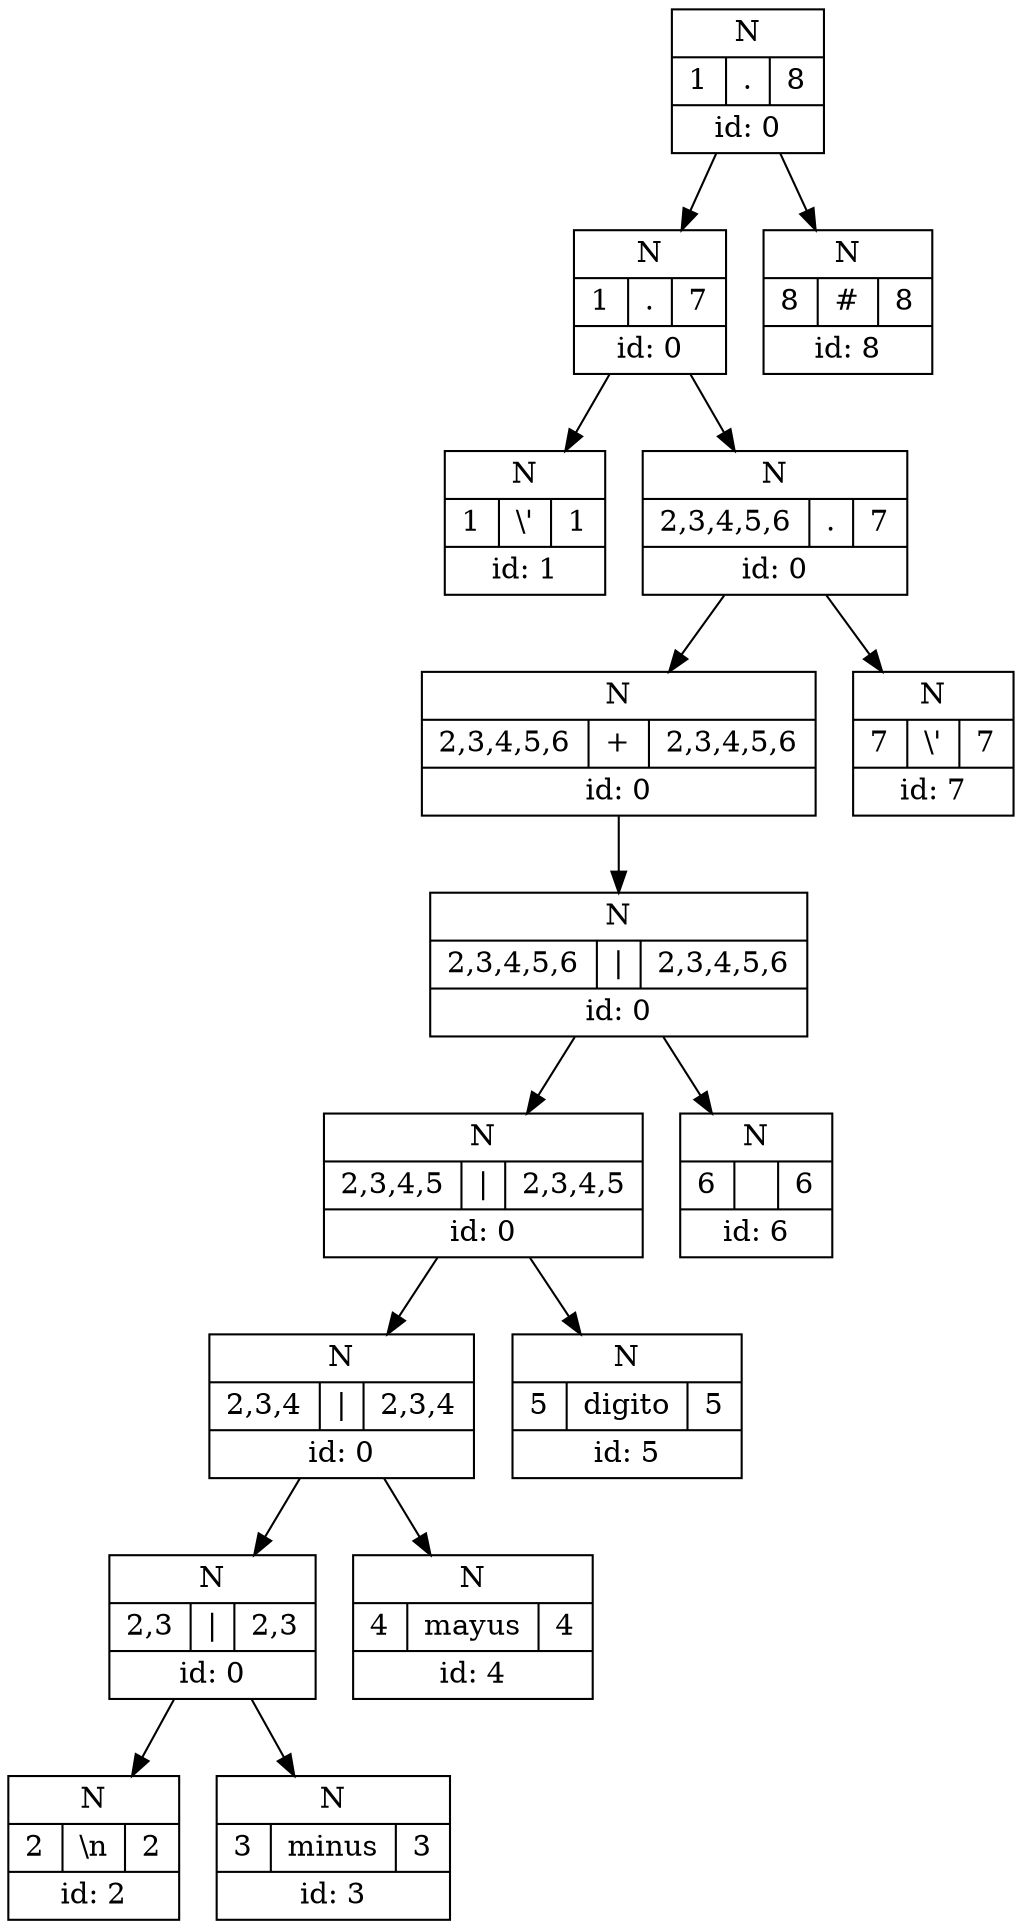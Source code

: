 digraph G{
rankdir=UD
node[shape=record]
concentrate=true
nodo16 [ label =" { N |{1|.|8}| id: 0} "];
nodo14 [ label =" { N |{1|.|7}| id: 0} "];
nodo1 [ label =" { N |{1|\\'|1}| id: 1} "];
nodo14->nodo1
nodo13 [ label =" { N |{2,3,4,5,6|.|7}| id: 0} "];
nodo11 [ label =" { N |{2,3,4,5,6|+|2,3,4,5,6}| id: 0} "];
nodo10 [ label =" { N |{2,3,4,5,6|\||2,3,4,5,6}| id: 0} "];
nodo8 [ label =" { N |{2,3,4,5|\||2,3,4,5}| id: 0} "];
nodo6 [ label =" { N |{2,3,4|\||2,3,4}| id: 0} "];
nodo4 [ label =" { N |{2,3|\||2,3}| id: 0} "];
nodo2 [ label =" { N |{2|\\n|2}| id: 2} "];
nodo4->nodo2
nodo3 [ label =" { N |{3|{minus}|3}| id: 3} "];
nodo4->nodo3
nodo6->nodo4
nodo5 [ label =" { N |{4|{mayus}|4}| id: 4} "];
nodo6->nodo5
nodo8->nodo6
nodo7 [ label =" { N |{5|{digito}|5}| id: 5} "];
nodo8->nodo7
nodo10->nodo8
nodo9 [ label =" { N |{6| |6}| id: 6} "];
nodo10->nodo9
nodo11->nodo10
nodo13->nodo11
nodo12 [ label =" { N |{7|\\'|7}| id: 7} "];
nodo13->nodo12
nodo14->nodo13
nodo16->nodo14
nodo15 [ label =" { N |{8|#|8}| id: 8} "];
nodo16->nodo15

}
